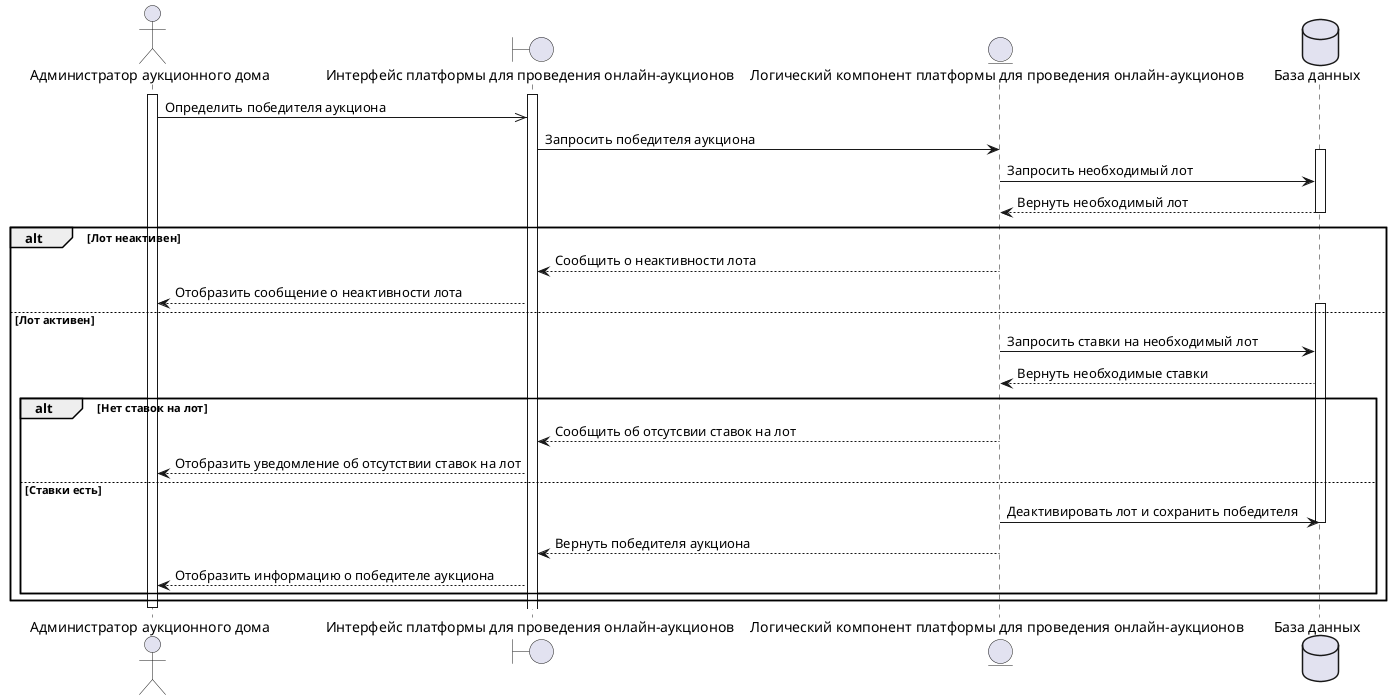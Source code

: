 @startuml sequences

actor "Администратор аукционного дома" as admin 
boundary "Интерфейс платформы для проведения онлайн-аукционов" as interface
entity "Логический компонент платформы для проведения онлайн-аукционов" as system
database "База данных" as database

activate admin
activate interface
admin ->> interface : Определить победителя аукциона
interface -> system : Запросить победителя аукциона

activate database
system -> database : Запросить необходимый лот
database --> system : Вернуть необходимый лот
deactivate database

alt Лот неактивен
  system --> interface : Сообщить о неактивности лота
  interface --> admin : Отобразить сообщение о неактивности лота
else Лот активен
  activate database
  system -> database : Запросить ставки на необходимый лот
  database --> system : Вернуть необходимые ставки
  alt Нет ставок на лот
    system --> interface : Сообщить об отсутсвии ставок на лот
    interface --> admin : Отобразить уведомление об отсутствии ставок на лот
  else Ставки есть
    system -> database : Деактивировать лот и сохранить победителя
    deactivate database
    system --> interface : Вернуть победителя аукциона
    interface --> admin : Отобразить информацию о победителе аукциона
  end
end

deactivate admin

@enduml